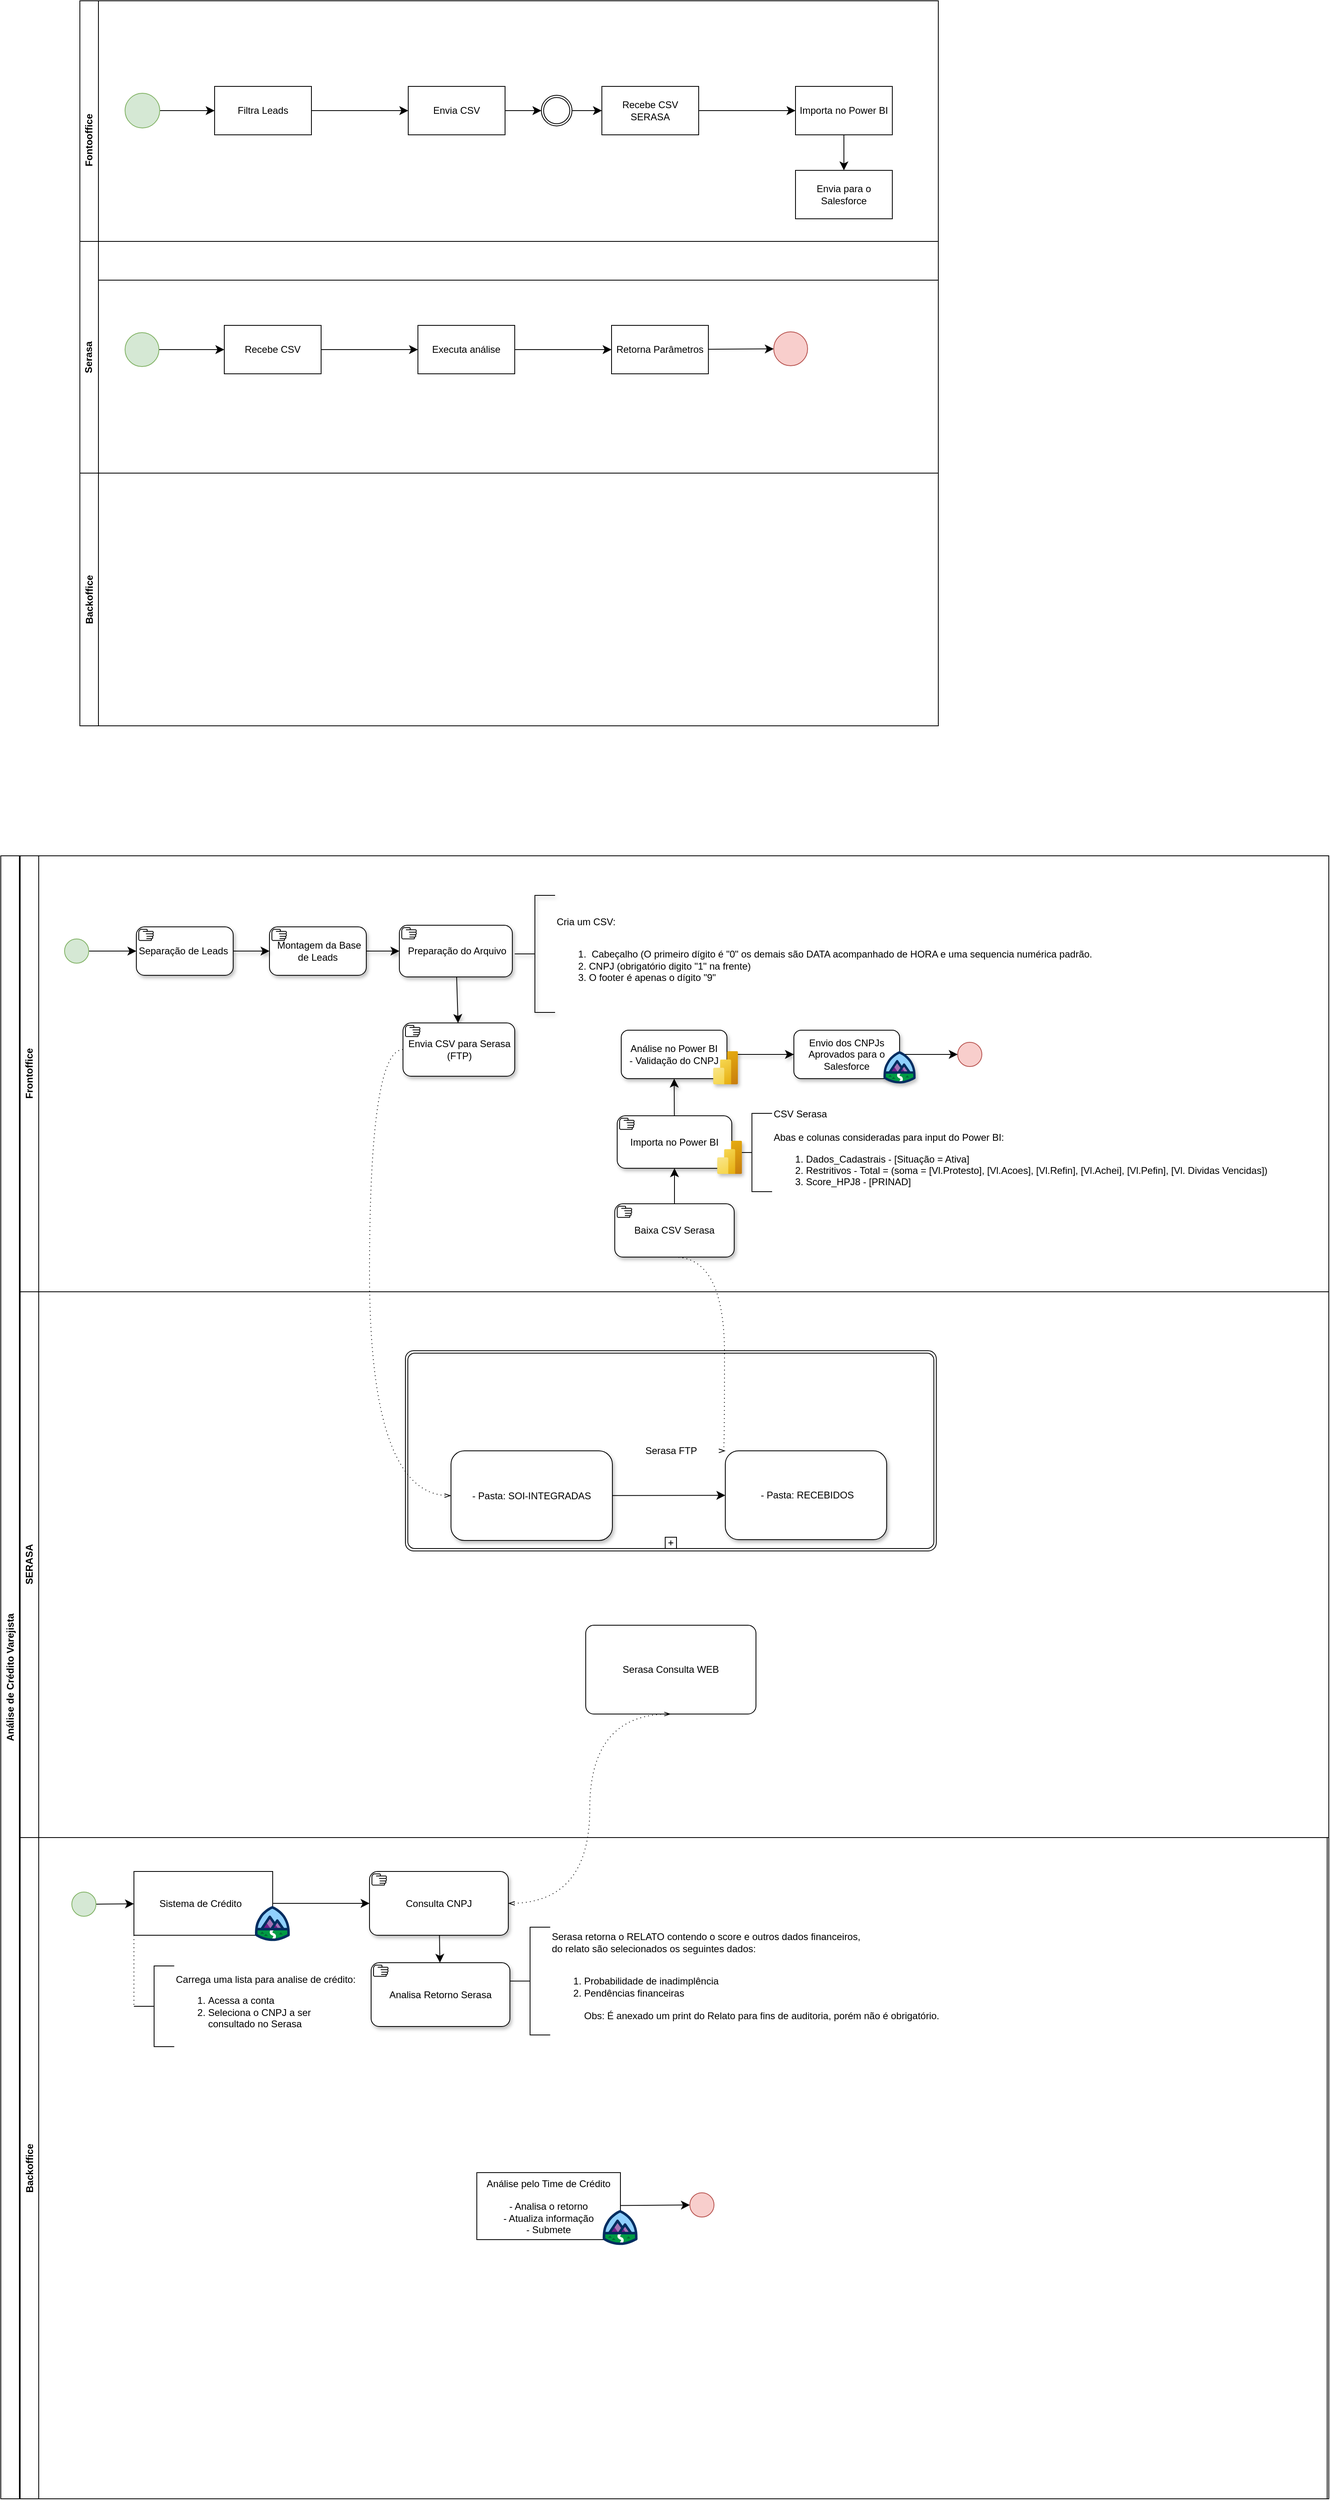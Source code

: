 <mxfile version="24.4.13" type="github">
  <diagram name="Página-1" id="HzU6DnvcWr33lS5XU5_k">
    <mxGraphModel dx="2833" dy="1381" grid="0" gridSize="10" guides="1" tooltips="1" connect="1" arrows="1" fold="1" page="0" pageScale="1" pageWidth="827" pageHeight="1169" math="0" shadow="0">
      <root>
        <mxCell id="0" />
        <mxCell id="1" parent="0" />
        <mxCell id="F1_kbiJudmcKUoZWItg5-99" value="Fontooffice" style="swimlane;horizontal=0;whiteSpace=wrap;html=1;" vertex="1" parent="1">
          <mxGeometry x="-417" y="-90" width="1064" height="346" as="geometry" />
        </mxCell>
        <mxCell id="F1_kbiJudmcKUoZWItg5-100" value="" style="endArrow=classic;html=1;rounded=0;fontSize=12;startSize=8;endSize=8;curved=1;entryX=0;entryY=0.5;entryDx=0;entryDy=0;" edge="1" parent="F1_kbiJudmcKUoZWItg5-99" source="F1_kbiJudmcKUoZWItg5-101" target="F1_kbiJudmcKUoZWItg5-103">
          <mxGeometry width="50" height="50" relative="1" as="geometry">
            <mxPoint x="97" y="138.5" as="sourcePoint" />
            <mxPoint x="222" y="153.5" as="targetPoint" />
          </mxGeometry>
        </mxCell>
        <mxCell id="F1_kbiJudmcKUoZWItg5-101" value="" style="ellipse;whiteSpace=wrap;html=1;aspect=fixed;fillColor=#d5e8d4;strokeColor=#82b366;" vertex="1" parent="F1_kbiJudmcKUoZWItg5-99">
          <mxGeometry x="56" y="114.5" width="43" height="43" as="geometry" />
        </mxCell>
        <mxCell id="F1_kbiJudmcKUoZWItg5-102" value="" style="edgeStyle=none;curved=1;rounded=0;orthogonalLoop=1;jettySize=auto;html=1;fontSize=12;startSize=8;endSize=8;" edge="1" parent="F1_kbiJudmcKUoZWItg5-99" source="F1_kbiJudmcKUoZWItg5-103" target="F1_kbiJudmcKUoZWItg5-105">
          <mxGeometry relative="1" as="geometry" />
        </mxCell>
        <mxCell id="F1_kbiJudmcKUoZWItg5-103" value="Filtra Leads" style="rounded=0;whiteSpace=wrap;html=1;" vertex="1" parent="F1_kbiJudmcKUoZWItg5-99">
          <mxGeometry x="167" y="106" width="120" height="60" as="geometry" />
        </mxCell>
        <mxCell id="F1_kbiJudmcKUoZWItg5-104" value="" style="edgeStyle=none;curved=1;rounded=0;orthogonalLoop=1;jettySize=auto;html=1;fontSize=12;startSize=8;endSize=8;entryX=0;entryY=0.5;entryDx=0;entryDy=0;entryPerimeter=0;" edge="1" parent="F1_kbiJudmcKUoZWItg5-99" source="F1_kbiJudmcKUoZWItg5-105" target="F1_kbiJudmcKUoZWItg5-112">
          <mxGeometry relative="1" as="geometry" />
        </mxCell>
        <mxCell id="F1_kbiJudmcKUoZWItg5-105" value="Envia CSV" style="rounded=0;whiteSpace=wrap;html=1;" vertex="1" parent="F1_kbiJudmcKUoZWItg5-99">
          <mxGeometry x="407" y="106" width="120" height="60" as="geometry" />
        </mxCell>
        <mxCell id="F1_kbiJudmcKUoZWItg5-106" value="" style="edgeStyle=none;curved=1;rounded=0;orthogonalLoop=1;jettySize=auto;html=1;fontSize=12;startSize=8;endSize=8;" edge="1" parent="F1_kbiJudmcKUoZWItg5-99" source="F1_kbiJudmcKUoZWItg5-107" target="F1_kbiJudmcKUoZWItg5-109">
          <mxGeometry relative="1" as="geometry" />
        </mxCell>
        <mxCell id="F1_kbiJudmcKUoZWItg5-107" value="Recebe CSV SERASA" style="rounded=0;whiteSpace=wrap;html=1;" vertex="1" parent="F1_kbiJudmcKUoZWItg5-99">
          <mxGeometry x="647" y="106" width="120" height="60" as="geometry" />
        </mxCell>
        <mxCell id="F1_kbiJudmcKUoZWItg5-108" value="" style="edgeStyle=none;curved=1;rounded=0;orthogonalLoop=1;jettySize=auto;html=1;fontSize=12;startSize=8;endSize=8;" edge="1" parent="F1_kbiJudmcKUoZWItg5-99" source="F1_kbiJudmcKUoZWItg5-109" target="F1_kbiJudmcKUoZWItg5-110">
          <mxGeometry relative="1" as="geometry" />
        </mxCell>
        <mxCell id="F1_kbiJudmcKUoZWItg5-109" value="Importa no Power BI" style="rounded=0;whiteSpace=wrap;html=1;" vertex="1" parent="F1_kbiJudmcKUoZWItg5-99">
          <mxGeometry x="887" y="106" width="120" height="60" as="geometry" />
        </mxCell>
        <mxCell id="F1_kbiJudmcKUoZWItg5-110" value="Envia para o Salesforce" style="rounded=0;whiteSpace=wrap;html=1;" vertex="1" parent="F1_kbiJudmcKUoZWItg5-99">
          <mxGeometry x="887" y="210" width="120" height="60" as="geometry" />
        </mxCell>
        <mxCell id="F1_kbiJudmcKUoZWItg5-111" value="" style="edgeStyle=none;curved=1;rounded=0;orthogonalLoop=1;jettySize=auto;html=1;fontSize=12;startSize=8;endSize=8;" edge="1" parent="F1_kbiJudmcKUoZWItg5-99" source="F1_kbiJudmcKUoZWItg5-112" target="F1_kbiJudmcKUoZWItg5-107">
          <mxGeometry relative="1" as="geometry" />
        </mxCell>
        <mxCell id="F1_kbiJudmcKUoZWItg5-112" value="" style="points=[[0.145,0.145,0],[0.5,0,0],[0.855,0.145,0],[1,0.5,0],[0.855,0.855,0],[0.5,1,0],[0.145,0.855,0],[0,0.5,0]];shape=mxgraph.bpmn.event;html=1;verticalLabelPosition=bottom;labelBackgroundColor=#ffffff;verticalAlign=top;align=center;perimeter=ellipsePerimeter;outlineConnect=0;aspect=fixed;outline=throwing;symbol=general;" vertex="1" parent="F1_kbiJudmcKUoZWItg5-99">
          <mxGeometry x="572" y="117" width="38" height="38" as="geometry" />
        </mxCell>
        <mxCell id="F1_kbiJudmcKUoZWItg5-113" value="Serasa" style="swimlane;horizontal=0;whiteSpace=wrap;html=1;" vertex="1" parent="1">
          <mxGeometry x="-417" y="208" width="1064" height="287" as="geometry" />
        </mxCell>
        <mxCell id="F1_kbiJudmcKUoZWItg5-114" value="" style="edgeStyle=none;curved=1;rounded=0;orthogonalLoop=1;jettySize=auto;html=1;fontSize=12;startSize=8;endSize=8;" edge="1" parent="F1_kbiJudmcKUoZWItg5-113" source="F1_kbiJudmcKUoZWItg5-115" target="F1_kbiJudmcKUoZWItg5-117">
          <mxGeometry relative="1" as="geometry" />
        </mxCell>
        <mxCell id="F1_kbiJudmcKUoZWItg5-115" value="" style="ellipse;whiteSpace=wrap;html=1;aspect=fixed;fillColor=#d5e8d4;strokeColor=#82b366;" vertex="1" parent="F1_kbiJudmcKUoZWItg5-113">
          <mxGeometry x="56" y="113" width="42" height="42" as="geometry" />
        </mxCell>
        <mxCell id="F1_kbiJudmcKUoZWItg5-116" value="" style="edgeStyle=none;curved=1;rounded=0;orthogonalLoop=1;jettySize=auto;html=1;fontSize=12;startSize=8;endSize=8;" edge="1" parent="F1_kbiJudmcKUoZWItg5-113" source="F1_kbiJudmcKUoZWItg5-117" target="F1_kbiJudmcKUoZWItg5-119">
          <mxGeometry relative="1" as="geometry" />
        </mxCell>
        <mxCell id="F1_kbiJudmcKUoZWItg5-117" value="Recebe CSV" style="whiteSpace=wrap;html=1;" vertex="1" parent="F1_kbiJudmcKUoZWItg5-113">
          <mxGeometry x="179" y="104" width="120" height="60" as="geometry" />
        </mxCell>
        <mxCell id="F1_kbiJudmcKUoZWItg5-118" value="" style="edgeStyle=none;curved=1;rounded=0;orthogonalLoop=1;jettySize=auto;html=1;fontSize=12;startSize=8;endSize=8;" edge="1" parent="F1_kbiJudmcKUoZWItg5-113" source="F1_kbiJudmcKUoZWItg5-119" target="F1_kbiJudmcKUoZWItg5-121">
          <mxGeometry relative="1" as="geometry" />
        </mxCell>
        <mxCell id="F1_kbiJudmcKUoZWItg5-119" value="Executa análise" style="whiteSpace=wrap;html=1;" vertex="1" parent="F1_kbiJudmcKUoZWItg5-113">
          <mxGeometry x="419" y="104" width="120" height="60" as="geometry" />
        </mxCell>
        <mxCell id="F1_kbiJudmcKUoZWItg5-120" value="" style="edgeStyle=none;curved=1;rounded=0;orthogonalLoop=1;jettySize=auto;html=1;fontSize=12;startSize=8;endSize=8;" edge="1" parent="F1_kbiJudmcKUoZWItg5-113" source="F1_kbiJudmcKUoZWItg5-121" target="F1_kbiJudmcKUoZWItg5-122">
          <mxGeometry relative="1" as="geometry" />
        </mxCell>
        <mxCell id="F1_kbiJudmcKUoZWItg5-121" value="Retorna Parâmetros" style="whiteSpace=wrap;html=1;" vertex="1" parent="F1_kbiJudmcKUoZWItg5-113">
          <mxGeometry x="659" y="104" width="120" height="60" as="geometry" />
        </mxCell>
        <mxCell id="F1_kbiJudmcKUoZWItg5-122" value="" style="ellipse;whiteSpace=wrap;html=1;fillColor=#f8cecc;strokeColor=#b85450;" vertex="1" parent="F1_kbiJudmcKUoZWItg5-113">
          <mxGeometry x="860" y="112" width="42" height="42" as="geometry" />
        </mxCell>
        <mxCell id="F1_kbiJudmcKUoZWItg5-123" value="Backoffice" style="swimlane;horizontal=0;whiteSpace=wrap;html=1;" vertex="1" parent="1">
          <mxGeometry x="-417" y="495" width="1064" height="313" as="geometry" />
        </mxCell>
        <mxCell id="F1_kbiJudmcKUoZWItg5-124" value="Frontoffice" style="swimlane;horizontal=0;whiteSpace=wrap;html=1;" vertex="1" parent="1">
          <mxGeometry x="-491" y="969" width="1622" height="540" as="geometry" />
        </mxCell>
        <mxCell id="F1_kbiJudmcKUoZWItg5-125" value="Análise de Crédito Varejista" style="swimlane;horizontal=0;whiteSpace=wrap;html=1;strokeWidth=1;gradientColor=none;" vertex="1" parent="1">
          <mxGeometry x="-515" y="969" width="1646" height="2035" as="geometry" />
        </mxCell>
        <mxCell id="F1_kbiJudmcKUoZWItg5-126" value="" style="edgeStyle=none;curved=1;rounded=0;orthogonalLoop=1;jettySize=auto;html=1;fontSize=12;startSize=8;endSize=8;" edge="1" parent="F1_kbiJudmcKUoZWItg5-125" source="F1_kbiJudmcKUoZWItg5-127" target="F1_kbiJudmcKUoZWItg5-133">
          <mxGeometry relative="1" as="geometry" />
        </mxCell>
        <mxCell id="F1_kbiJudmcKUoZWItg5-127" value="" style="ellipse;whiteSpace=wrap;html=1;aspect=fixed;fillColor=#d5e8d4;strokeColor=#82b366;" vertex="1" parent="F1_kbiJudmcKUoZWItg5-125">
          <mxGeometry x="79" y="103" width="30" height="30" as="geometry" />
        </mxCell>
        <mxCell id="F1_kbiJudmcKUoZWItg5-128" value="" style="ellipse;whiteSpace=wrap;html=1;aspect=fixed;fillColor=#f8cecc;strokeColor=#b85450;" vertex="1" parent="F1_kbiJudmcKUoZWItg5-125">
          <mxGeometry x="1186" y="231" width="30" height="30" as="geometry" />
        </mxCell>
        <mxCell id="F1_kbiJudmcKUoZWItg5-129" value="" style="edgeStyle=none;curved=1;rounded=0;orthogonalLoop=1;jettySize=auto;html=1;fontSize=12;startSize=8;endSize=8;shadow=1;" edge="1" parent="F1_kbiJudmcKUoZWItg5-125" source="F1_kbiJudmcKUoZWItg5-137" target="F1_kbiJudmcKUoZWItg5-140">
          <mxGeometry relative="1" as="geometry" />
        </mxCell>
        <mxCell id="F1_kbiJudmcKUoZWItg5-130" value="" style="edgeStyle=none;curved=1;rounded=0;orthogonalLoop=1;jettySize=auto;html=1;fontSize=12;startSize=8;endSize=8;shadow=1;" edge="1" parent="F1_kbiJudmcKUoZWItg5-125" source="F1_kbiJudmcKUoZWItg5-140" target="F1_kbiJudmcKUoZWItg5-143">
          <mxGeometry relative="1" as="geometry" />
        </mxCell>
        <mxCell id="F1_kbiJudmcKUoZWItg5-131" value="" style="edgeStyle=none;curved=1;rounded=0;orthogonalLoop=1;jettySize=auto;html=1;fontSize=12;startSize=8;endSize=8;shadow=1;" edge="1" parent="F1_kbiJudmcKUoZWItg5-125" source="F1_kbiJudmcKUoZWItg5-151" target="F1_kbiJudmcKUoZWItg5-132">
          <mxGeometry relative="1" as="geometry">
            <mxPoint x="579.5" y="148.0" as="sourcePoint" />
            <mxPoint x="596" y="201" as="targetPoint" />
          </mxGeometry>
        </mxCell>
        <mxCell id="F1_kbiJudmcKUoZWItg5-132" value="&lt;div&gt;Envia CSV para Serasa (FTP)&lt;/div&gt;" style="points=[[0.25,0,0],[0.5,0,0],[0.75,0,0],[1,0.25,0],[1,0.5,0],[1,0.75,0],[0.75,1,0],[0.5,1,0],[0.25,1,0],[0,0.75,0],[0,0.5,0],[0,0.25,0]];shape=mxgraph.bpmn.task;whiteSpace=wrap;rectStyle=rounded;size=10;html=1;container=1;expand=0;collapsible=0;taskMarker=manual;shadow=1;" vertex="1" parent="F1_kbiJudmcKUoZWItg5-125">
          <mxGeometry x="498.5" y="207" width="138.5" height="66" as="geometry" />
        </mxCell>
        <mxCell id="F1_kbiJudmcKUoZWItg5-133" value="&lt;div&gt;Separação d&lt;span style=&quot;background-color: initial;&quot;&gt;e Leads&amp;nbsp;&lt;/span&gt;&lt;/div&gt;" style="points=[[0.25,0,0],[0.5,0,0],[0.75,0,0],[1,0.25,0],[1,0.5,0],[1,0.75,0],[0.75,1,0],[0.5,1,0],[0.25,1,0],[0,0.75,0],[0,0.5,0],[0,0.25,0]];shape=mxgraph.bpmn.task;whiteSpace=wrap;rectStyle=rounded;size=10;html=1;container=1;expand=0;collapsible=0;taskMarker=manual;shadow=1;" vertex="1" parent="F1_kbiJudmcKUoZWItg5-125">
          <mxGeometry x="168" y="88" width="120" height="60" as="geometry" />
        </mxCell>
        <mxCell id="F1_kbiJudmcKUoZWItg5-134" value="&amp;nbsp;Montagem da Base de Leads" style="points=[[0.25,0,0],[0.5,0,0],[0.75,0,0],[1,0.25,0],[1,0.5,0],[1,0.75,0],[0.75,1,0],[0.5,1,0],[0.25,1,0],[0,0.75,0],[0,0.5,0],[0,0.25,0]];shape=mxgraph.bpmn.task;whiteSpace=wrap;rectStyle=rounded;size=10;html=1;container=1;expand=0;collapsible=0;taskMarker=manual;shadow=1;" vertex="1" parent="F1_kbiJudmcKUoZWItg5-125">
          <mxGeometry x="333" y="88" width="120" height="60" as="geometry" />
        </mxCell>
        <mxCell id="F1_kbiJudmcKUoZWItg5-135" value="" style="edgeStyle=none;curved=1;rounded=0;orthogonalLoop=1;jettySize=auto;html=1;fontSize=12;startSize=8;endSize=8;shadow=1;entryX=0;entryY=0.5;entryDx=0;entryDy=0;" edge="1" parent="F1_kbiJudmcKUoZWItg5-125" source="F1_kbiJudmcKUoZWItg5-133" target="F1_kbiJudmcKUoZWItg5-134">
          <mxGeometry relative="1" as="geometry">
            <mxPoint x="322" y="118" as="targetPoint" />
          </mxGeometry>
        </mxCell>
        <mxCell id="F1_kbiJudmcKUoZWItg5-136" value="" style="edgeStyle=none;curved=1;rounded=0;orthogonalLoop=1;jettySize=auto;html=1;fontSize=12;startSize=8;endSize=8;shadow=1;" edge="1" parent="F1_kbiJudmcKUoZWItg5-125" source="F1_kbiJudmcKUoZWItg5-134" target="F1_kbiJudmcKUoZWItg5-151">
          <mxGeometry relative="1" as="geometry">
            <mxPoint x="514.0" y="118.0" as="targetPoint" />
          </mxGeometry>
        </mxCell>
        <mxCell id="F1_kbiJudmcKUoZWItg5-138" value="" style="edgeStyle=none;curved=1;rounded=0;orthogonalLoop=1;jettySize=auto;html=1;fontSize=12;startSize=8;endSize=8;" edge="1" parent="F1_kbiJudmcKUoZWItg5-125" source="F1_kbiJudmcKUoZWItg5-143" target="F1_kbiJudmcKUoZWItg5-128">
          <mxGeometry relative="1" as="geometry" />
        </mxCell>
        <mxCell id="F1_kbiJudmcKUoZWItg5-139" value="" style="group;shadow=1;rounded=0;" vertex="1" connectable="0" parent="F1_kbiJudmcKUoZWItg5-125">
          <mxGeometry x="769" y="216" width="144.75" height="67" as="geometry" />
        </mxCell>
        <mxCell id="F1_kbiJudmcKUoZWItg5-140" value="Análise no Power BI&lt;div&gt;- Validação do CNPJ&lt;/div&gt;" style="rounded=1;whiteSpace=wrap;html=1;shadow=1;glass=0;" vertex="1" parent="F1_kbiJudmcKUoZWItg5-139">
          <mxGeometry width="131" height="60" as="geometry" />
        </mxCell>
        <mxCell id="F1_kbiJudmcKUoZWItg5-141" value="" style="image;aspect=fixed;html=1;points=[];align=center;fontSize=12;image=img/lib/azure2/analytics/Power_BI_Embedded.svg;shadow=1;" vertex="1" parent="F1_kbiJudmcKUoZWItg5-139">
          <mxGeometry x="114" y="26" width="30.75" height="41" as="geometry" />
        </mxCell>
        <mxCell id="F1_kbiJudmcKUoZWItg5-142" value="" style="group;shadow=1;" vertex="1" connectable="0" parent="F1_kbiJudmcKUoZWItg5-125">
          <mxGeometry x="983" y="216" width="151" height="66" as="geometry" />
        </mxCell>
        <mxCell id="F1_kbiJudmcKUoZWItg5-143" value="Envio dos CNPJs Aprovados para o Salesforce" style="rounded=1;whiteSpace=wrap;html=1;shadow=1;glass=0;" vertex="1" parent="F1_kbiJudmcKUoZWItg5-142">
          <mxGeometry width="131" height="60" as="geometry" />
        </mxCell>
        <mxCell id="F1_kbiJudmcKUoZWItg5-144" value="" style="verticalLabelPosition=bottom;aspect=fixed;html=1;shape=mxgraph.salesforce.learning;shadow=1;" vertex="1" parent="F1_kbiJudmcKUoZWItg5-142">
          <mxGeometry x="111" y="26" width="40" height="40" as="geometry" />
        </mxCell>
        <mxCell id="F1_kbiJudmcKUoZWItg5-145" value="SERASA" style="swimlane;horizontal=0;whiteSpace=wrap;html=1;" vertex="1" parent="F1_kbiJudmcKUoZWItg5-125">
          <mxGeometry x="24" y="540" width="1622" height="676" as="geometry" />
        </mxCell>
        <mxCell id="F1_kbiJudmcKUoZWItg5-194" value="Serasa FTP" style="points=[[0.25,0,0],[0.5,0,0],[0.75,0,0],[1,0.25,0],[1,0.5,0],[1,0.75,0],[0.75,1,0],[0.5,1,0],[0.25,1,0],[0,0.75,0],[0,0.5,0],[0,0.25,0]];shape=mxgraph.bpmn.task;whiteSpace=wrap;rectStyle=rounded;size=10;html=1;container=1;expand=0;collapsible=0;taskMarker=abstract;bpmnShapeType=transaction;isLoopSub=1;" vertex="1" parent="F1_kbiJudmcKUoZWItg5-145">
          <mxGeometry x="477.5" y="73" width="658" height="248" as="geometry" />
        </mxCell>
        <mxCell id="F1_kbiJudmcKUoZWItg5-146" value="" style="edgeStyle=none;curved=1;rounded=0;orthogonalLoop=1;jettySize=auto;html=1;fontSize=12;startSize=8;endSize=8;" edge="1" parent="F1_kbiJudmcKUoZWItg5-145" source="F1_kbiJudmcKUoZWItg5-147" target="F1_kbiJudmcKUoZWItg5-148">
          <mxGeometry relative="1" as="geometry" />
        </mxCell>
        <mxCell id="F1_kbiJudmcKUoZWItg5-147" value="&amp;nbsp;- Pasta: SOI-INTEGRADAS&amp;nbsp;" style="rounded=1;whiteSpace=wrap;html=1;shadow=1;" vertex="1" parent="F1_kbiJudmcKUoZWItg5-145">
          <mxGeometry x="534" y="197" width="200" height="111" as="geometry" />
        </mxCell>
        <mxCell id="F1_kbiJudmcKUoZWItg5-148" value="&amp;nbsp;- Pasta: RECEBIDOS" style="rounded=1;whiteSpace=wrap;html=1;shadow=1;" vertex="1" parent="F1_kbiJudmcKUoZWItg5-145">
          <mxGeometry x="874" y="197" width="200" height="110" as="geometry" />
        </mxCell>
        <mxCell id="F1_kbiJudmcKUoZWItg5-188" value="Serasa Consulta WEB" style="points=[[0.25,0,0],[0.5,0,0],[0.75,0,0],[1,0.25,0],[1,0.5,0],[1,0.75,0],[0.75,1,0],[0.5,1,0],[0.25,1,0],[0,0.75,0],[0,0.5,0],[0,0.25,0]];shape=mxgraph.bpmn.task;whiteSpace=wrap;rectStyle=rounded;size=10;html=1;container=1;expand=0;collapsible=0;taskMarker=abstract;" vertex="1" parent="F1_kbiJudmcKUoZWItg5-145">
          <mxGeometry x="701" y="413" width="211" height="110" as="geometry" />
        </mxCell>
        <mxCell id="F1_kbiJudmcKUoZWItg5-149" value="Backoffice" style="swimlane;horizontal=0;whiteSpace=wrap;html=1;" vertex="1" parent="F1_kbiJudmcKUoZWItg5-125">
          <mxGeometry x="24" y="1216" width="1620" height="819" as="geometry" />
        </mxCell>
        <mxCell id="F1_kbiJudmcKUoZWItg5-161" style="edgeStyle=none;curved=1;rounded=0;orthogonalLoop=1;jettySize=auto;html=1;fontSize=12;startSize=8;endSize=8;" edge="1" parent="F1_kbiJudmcKUoZWItg5-149" source="F1_kbiJudmcKUoZWItg5-162" target="F1_kbiJudmcKUoZWItg5-165">
          <mxGeometry relative="1" as="geometry" />
        </mxCell>
        <mxCell id="F1_kbiJudmcKUoZWItg5-162" value="" style="ellipse;whiteSpace=wrap;html=1;aspect=fixed;fillColor=#d5e8d4;strokeColor=#82b366;" vertex="1" parent="F1_kbiJudmcKUoZWItg5-149">
          <mxGeometry x="64" y="67.5" width="30" height="30" as="geometry" />
        </mxCell>
        <mxCell id="F1_kbiJudmcKUoZWItg5-164" value="" style="group" vertex="1" connectable="0" parent="F1_kbiJudmcKUoZWItg5-149">
          <mxGeometry x="141" y="42" width="522" height="86.18" as="geometry" />
        </mxCell>
        <mxCell id="F1_kbiJudmcKUoZWItg5-165" value="&lt;div&gt;&amp;nbsp;Sistema de Crédito&amp;nbsp;&amp;nbsp;&lt;span style=&quot;background-color: initial;&quot;&gt;&amp;nbsp;&lt;/span&gt;&lt;/div&gt;" style="rounded=0;whiteSpace=wrap;html=1;shadow=0;glass=0;" vertex="1" parent="F1_kbiJudmcKUoZWItg5-164">
          <mxGeometry width="172" height="79" as="geometry" />
        </mxCell>
        <mxCell id="F1_kbiJudmcKUoZWItg5-166" value="" style="verticalLabelPosition=bottom;aspect=fixed;html=1;shape=mxgraph.salesforce.learning;" vertex="1" parent="F1_kbiJudmcKUoZWItg5-164">
          <mxGeometry x="150" y="42.83" width="43.35" height="43.35" as="geometry" />
        </mxCell>
        <mxCell id="F1_kbiJudmcKUoZWItg5-167" value="" style="group;shadow=1;rounded=1;" vertex="1" connectable="0" parent="F1_kbiJudmcKUoZWItg5-149">
          <mxGeometry x="566" y="415" width="199.35" height="89.68" as="geometry" />
        </mxCell>
        <mxCell id="F1_kbiJudmcKUoZWItg5-168" value="&lt;div&gt;Análise pelo Time de Crédito&lt;br&gt;&lt;br&gt;- Analisa o retorno&lt;br&gt;&lt;/div&gt;&lt;div&gt;- Atualiza informação&lt;br&gt;- Submete&lt;br&gt;&lt;/div&gt;" style="rounded=0;whiteSpace=wrap;html=1;shadow=0;glass=0;" vertex="1" parent="F1_kbiJudmcKUoZWItg5-167">
          <mxGeometry width="178" height="83" as="geometry" />
        </mxCell>
        <mxCell id="F1_kbiJudmcKUoZWItg5-169" style="edgeStyle=none;curved=1;rounded=0;orthogonalLoop=1;jettySize=auto;html=1;entryX=0;entryY=0.5;entryDx=0;entryDy=0;fontSize=12;startSize=8;endSize=8;" edge="1" parent="F1_kbiJudmcKUoZWItg5-167" source="F1_kbiJudmcKUoZWItg5-168" target="F1_kbiJudmcKUoZWItg5-168">
          <mxGeometry relative="1" as="geometry" />
        </mxCell>
        <mxCell id="F1_kbiJudmcKUoZWItg5-170" value="" style="verticalLabelPosition=bottom;aspect=fixed;html=1;shape=mxgraph.salesforce.learning;" vertex="1" parent="F1_kbiJudmcKUoZWItg5-167">
          <mxGeometry x="156" y="46.33" width="43.35" height="43.35" as="geometry" />
        </mxCell>
        <mxCell id="F1_kbiJudmcKUoZWItg5-163" value="" style="ellipse;whiteSpace=wrap;html=1;aspect=fixed;fillColor=#f8cecc;strokeColor=#b85450;" vertex="1" parent="F1_kbiJudmcKUoZWItg5-149">
          <mxGeometry x="830" y="440" width="30" height="30" as="geometry" />
        </mxCell>
        <mxCell id="F1_kbiJudmcKUoZWItg5-172" value="" style="edgeStyle=none;curved=1;rounded=0;orthogonalLoop=1;jettySize=auto;html=1;fontSize=12;startSize=8;endSize=8;" edge="1" parent="F1_kbiJudmcKUoZWItg5-149" source="F1_kbiJudmcKUoZWItg5-168" target="F1_kbiJudmcKUoZWItg5-163">
          <mxGeometry relative="1" as="geometry" />
        </mxCell>
        <mxCell id="F1_kbiJudmcKUoZWItg5-179" value="Carrega uma lista para analise de crédito:&lt;div&gt;&lt;ol&gt;&lt;li&gt;&lt;span style=&quot;background-color: initial; text-align: center; text-wrap: wrap;&quot;&gt;Acessa a conta&amp;nbsp;&lt;/span&gt;&lt;/li&gt;&lt;li&gt;&lt;span style=&quot;background-color: initial; text-align: center; text-wrap: wrap;&quot;&gt;Seleciona o CNPJ a ser consultado no Serasa&amp;nbsp;&lt;/span&gt;&lt;span style=&quot;background-color: initial; text-align: center; text-wrap: wrap;&quot;&gt;&amp;nbsp;&lt;/span&gt;&lt;/li&gt;&lt;/ol&gt;&lt;/div&gt;" style="html=1;shape=mxgraph.flowchart.annotation_2;align=left;labelPosition=right;" vertex="1" parent="F1_kbiJudmcKUoZWItg5-149">
          <mxGeometry x="141" y="159" width="50" height="100" as="geometry" />
        </mxCell>
        <mxCell id="F1_kbiJudmcKUoZWItg5-183" value="" style="edgeStyle=elbowEdgeStyle;fontSize=12;html=1;endFill=0;startFill=0;endSize=6;startSize=6;dashed=1;dashPattern=1 4;endArrow=none;startArrow=none;rounded=0;curved=1;exitX=0;exitY=1;exitDx=0;exitDy=0;entryX=0;entryY=0.5;entryDx=0;entryDy=0;entryPerimeter=0;" edge="1" parent="F1_kbiJudmcKUoZWItg5-149" source="F1_kbiJudmcKUoZWItg5-165" target="F1_kbiJudmcKUoZWItg5-179">
          <mxGeometry width="160" relative="1" as="geometry">
            <mxPoint x="130" y="202" as="sourcePoint" />
            <mxPoint x="222" y="217" as="targetPoint" />
            <Array as="points" />
          </mxGeometry>
        </mxCell>
        <mxCell id="F1_kbiJudmcKUoZWItg5-196" value="" style="edgeStyle=none;curved=1;rounded=0;orthogonalLoop=1;jettySize=auto;html=1;fontSize=12;startSize=8;endSize=8;" edge="1" parent="F1_kbiJudmcKUoZWItg5-149" source="F1_kbiJudmcKUoZWItg5-189" target="F1_kbiJudmcKUoZWItg5-195">
          <mxGeometry relative="1" as="geometry" />
        </mxCell>
        <mxCell id="F1_kbiJudmcKUoZWItg5-189" value="&lt;div&gt;Consulta CNPJ&lt;/div&gt;" style="points=[[0.25,0,0],[0.5,0,0],[0.75,0,0],[1,0.25,0],[1,0.5,0],[1,0.75,0],[0.75,1,0],[0.5,1,0],[0.25,1,0],[0,0.75,0],[0,0.5,0],[0,0.25,0]];shape=mxgraph.bpmn.task;whiteSpace=wrap;rectStyle=rounded;size=10;html=1;container=1;expand=0;collapsible=0;taskMarker=manual;shadow=1;" vertex="1" parent="F1_kbiJudmcKUoZWItg5-149">
          <mxGeometry x="433" y="42" width="172" height="79" as="geometry" />
        </mxCell>
        <mxCell id="F1_kbiJudmcKUoZWItg5-190" value="" style="edgeStyle=none;curved=1;rounded=0;orthogonalLoop=1;jettySize=auto;html=1;fontSize=12;startSize=8;endSize=8;" edge="1" parent="F1_kbiJudmcKUoZWItg5-149" source="F1_kbiJudmcKUoZWItg5-165" target="F1_kbiJudmcKUoZWItg5-189">
          <mxGeometry relative="1" as="geometry" />
        </mxCell>
        <mxCell id="F1_kbiJudmcKUoZWItg5-193" value="Serasa retorna o RELATO contendo o score e outros dados financeiros,&amp;nbsp;&lt;div&gt;do relato são selecionados os seguintes dados:&lt;div&gt;&lt;br&gt;&lt;/div&gt;&lt;div&gt;&lt;ol&gt;&lt;li&gt;Probabilidade de inadimplência&lt;/li&gt;&lt;li&gt;Pendências financeiras&lt;br&gt;&lt;br&gt;Obs: É anexado um print do Relato para fins de auditoria, porém não é obrigatório.&lt;/li&gt;&lt;/ol&gt;&lt;/div&gt;&lt;/div&gt;" style="html=1;shape=mxgraph.flowchart.annotation_2;align=left;labelPosition=right;" vertex="1" parent="F1_kbiJudmcKUoZWItg5-149">
          <mxGeometry x="607" y="111" width="50" height="133.5" as="geometry" />
        </mxCell>
        <mxCell id="F1_kbiJudmcKUoZWItg5-195" value="Analisa Retorno Serasa" style="points=[[0.25,0,0],[0.5,0,0],[0.75,0,0],[1,0.25,0],[1,0.5,0],[1,0.75,0],[0.75,1,0],[0.5,1,0],[0.25,1,0],[0,0.75,0],[0,0.5,0],[0,0.25,0]];shape=mxgraph.bpmn.task;whiteSpace=wrap;rectStyle=rounded;size=10;html=1;container=1;expand=0;collapsible=0;taskMarker=manual;shadow=1;" vertex="1" parent="F1_kbiJudmcKUoZWItg5-149">
          <mxGeometry x="435" y="155" width="172" height="79" as="geometry" />
        </mxCell>
        <mxCell id="F1_kbiJudmcKUoZWItg5-150" value="Cria um CSV:&lt;div&gt;&lt;br&gt;&lt;/div&gt;&lt;div&gt;&lt;ol&gt;&lt;li&gt;&amp;nbsp;Cabeçalho (O primeiro dígito é &quot;0&quot; os demais&amp;nbsp;&lt;span style=&quot;background-color: initial;&quot;&gt;são DATA acompanhado de HORA e uma sequencia numérica padrão.&lt;/span&gt;&lt;/li&gt;&lt;li&gt;CNPJ (obrigatório digito &quot;1&quot; na frente)&lt;/li&gt;&lt;li&gt;O footer é apenas o dígito &quot;9&quot;&lt;/li&gt;&lt;/ol&gt;&lt;/div&gt;" style="html=1;shape=mxgraph.flowchart.annotation_2;align=left;labelPosition=right;shadow=1;" vertex="1" parent="F1_kbiJudmcKUoZWItg5-125">
          <mxGeometry x="637" y="49" width="50" height="145" as="geometry" />
        </mxCell>
        <mxCell id="F1_kbiJudmcKUoZWItg5-151" value="&amp;nbsp;Preparação do Arquivo" style="points=[[0.25,0,0],[0.5,0,0],[0.75,0,0],[1,0.25,0],[1,0.5,0],[1,0.75,0],[0.75,1,0],[0.5,1,0],[0.25,1,0],[0,0.75,0],[0,0.5,0],[0,0.25,0]];shape=mxgraph.bpmn.task;whiteSpace=wrap;rectStyle=rounded;size=10;html=1;container=1;expand=0;collapsible=0;taskMarker=manual;shadow=1;" vertex="1" parent="F1_kbiJudmcKUoZWItg5-125">
          <mxGeometry x="494" y="86" width="140" height="64" as="geometry" />
        </mxCell>
        <mxCell id="F1_kbiJudmcKUoZWItg5-152" value="" style="edgeStyle=elbowEdgeStyle;fontSize=12;html=1;endFill=0;startFill=0;endSize=6;startSize=6;dashed=1;dashPattern=1 4;endArrow=openThin;startArrow=none;rounded=0;curved=1;entryX=0;entryY=0.5;entryDx=0;entryDy=0;elbow=horizontal;" edge="1" parent="F1_kbiJudmcKUoZWItg5-125" source="F1_kbiJudmcKUoZWItg5-132" target="F1_kbiJudmcKUoZWItg5-147">
          <mxGeometry width="160" relative="1" as="geometry">
            <mxPoint x="539" y="639.5" as="sourcePoint" />
            <mxPoint x="652" y="712" as="targetPoint" />
            <Array as="points">
              <mxPoint x="457" y="512" />
            </Array>
          </mxGeometry>
        </mxCell>
        <mxCell id="F1_kbiJudmcKUoZWItg5-154" value="" style="edgeStyle=none;curved=1;rounded=0;orthogonalLoop=1;jettySize=auto;html=1;fontSize=12;startSize=8;endSize=8;exitX=0.5;exitY=0;exitDx=0;exitDy=0;exitPerimeter=0;" edge="1" parent="F1_kbiJudmcKUoZWItg5-125" source="F1_kbiJudmcKUoZWItg5-155" target="F1_kbiJudmcKUoZWItg5-137">
          <mxGeometry relative="1" as="geometry">
            <mxPoint x="832.412" y="506" as="sourcePoint" />
          </mxGeometry>
        </mxCell>
        <mxCell id="F1_kbiJudmcKUoZWItg5-155" value="Baixa CSV&amp;nbsp;&lt;span style=&quot;background-color: initial;&quot;&gt;Serasa&lt;/span&gt;" style="points=[[0.25,0,0],[0.5,0,0],[0.75,0,0],[1,0.25,0],[1,0.5,0],[1,0.75,0],[0.75,1,0],[0.5,1,0],[0.25,1,0],[0,0.75,0],[0,0.5,0],[0,0.25,0]];shape=mxgraph.bpmn.task;whiteSpace=wrap;rectStyle=rounded;size=10;html=1;container=1;expand=0;collapsible=0;taskMarker=manual;shadow=1;" vertex="1" parent="F1_kbiJudmcKUoZWItg5-125">
          <mxGeometry x="761" y="431" width="148" height="66" as="geometry" />
        </mxCell>
        <mxCell id="F1_kbiJudmcKUoZWItg5-156" value="" style="edgeStyle=elbowEdgeStyle;fontSize=12;html=1;endFill=0;startFill=0;endSize=6;startSize=6;dashed=1;dashPattern=1 4;endArrow=openThin;startArrow=none;rounded=0;curved=1;exitX=0.5;exitY=1;exitDx=0;exitDy=0;entryX=0;entryY=0;entryDx=0;entryDy=0;" edge="1" parent="F1_kbiJudmcKUoZWItg5-125" source="F1_kbiJudmcKUoZWItg5-155" target="F1_kbiJudmcKUoZWItg5-148">
          <mxGeometry width="160" relative="1" as="geometry">
            <mxPoint x="647" y="490" as="sourcePoint" />
            <mxPoint x="807" y="490" as="targetPoint" />
            <Array as="points">
              <mxPoint x="897" y="606" />
            </Array>
          </mxGeometry>
        </mxCell>
        <mxCell id="F1_kbiJudmcKUoZWItg5-157" style="edgeStyle=none;curved=1;rounded=0;orthogonalLoop=1;jettySize=auto;html=1;exitX=0;exitY=0;exitDx=0;exitDy=0;fontSize=12;startSize=8;endSize=8;" edge="1" parent="F1_kbiJudmcKUoZWItg5-125" source="F1_kbiJudmcKUoZWItg5-128" target="F1_kbiJudmcKUoZWItg5-128">
          <mxGeometry relative="1" as="geometry" />
        </mxCell>
        <mxCell id="F1_kbiJudmcKUoZWItg5-158" value="&lt;div&gt;&lt;br&gt;&lt;/div&gt;&lt;div&gt;&lt;br&gt;&lt;/div&gt;CSV Serasa&lt;div&gt;&lt;br&gt;Abas e colunas consideradas para input do Power BI:&lt;div&gt;&lt;ol&gt;&lt;li&gt;Dados_Cadastrais - [Situação = Ativa]&lt;/li&gt;&lt;li&gt;Restritivos - Total = (soma = [&lt;span dir=&quot;ltr&quot; class=&quot;ui-provider a b c d e f g h i j k l m n o p q r s t u v w x y z ab ac ae af ag ah ai aj ak&quot;&gt;Vl.Protesto], [Vl.Acoes], [Vl.Refin], [Vl.Achei], [Vl.Pefin], [Vl. Dividas Vencidas])&lt;/span&gt;&lt;/li&gt;&lt;li&gt;Score_HPJ8 - [PRINAD]&lt;/li&gt;&lt;/ol&gt;&lt;br&gt;&lt;div&gt;&lt;br&gt;&lt;/div&gt;&lt;/div&gt;&lt;/div&gt;" style="html=1;shape=mxgraph.flowchart.annotation_2;align=left;labelPosition=right;strokeWidth=1;perimeterSpacing=0;" vertex="1" parent="F1_kbiJudmcKUoZWItg5-125">
          <mxGeometry x="906" y="319" width="50" height="97" as="geometry" />
        </mxCell>
        <mxCell id="F1_kbiJudmcKUoZWItg5-178" value="" style="group" vertex="1" connectable="0" parent="F1_kbiJudmcKUoZWItg5-125">
          <mxGeometry x="764" y="322" width="154.75" height="72" as="geometry" />
        </mxCell>
        <mxCell id="F1_kbiJudmcKUoZWItg5-137" value="Importa no Power BI" style="points=[[0.25,0,0],[0.5,0,0],[0.75,0,0],[1,0.25,0],[1,0.5,0],[1,0.75,0],[0.75,1,0],[0.5,1,0],[0.25,1,0],[0,0.75,0],[0,0.5,0],[0,0.25,0]];shape=mxgraph.bpmn.task;whiteSpace=wrap;rectStyle=rounded;size=10;html=1;container=0;expand=0;collapsible=0;taskMarker=manual;shadow=1;" vertex="1" parent="F1_kbiJudmcKUoZWItg5-178">
          <mxGeometry width="142" height="65" as="geometry" />
        </mxCell>
        <mxCell id="F1_kbiJudmcKUoZWItg5-175" value="" style="image;aspect=fixed;html=1;points=[];align=center;fontSize=12;image=img/lib/azure2/analytics/Power_BI_Embedded.svg;shadow=1;container=0;" vertex="1" parent="F1_kbiJudmcKUoZWItg5-178">
          <mxGeometry x="124" y="31" width="30.75" height="41" as="geometry" />
        </mxCell>
        <mxCell id="F1_kbiJudmcKUoZWItg5-186" style="edgeStyle=none;curved=1;rounded=0;orthogonalLoop=1;jettySize=auto;html=1;exitX=1;exitY=1;exitDx=0;exitDy=0;exitPerimeter=0;fontSize=12;startSize=8;endSize=8;" edge="1" parent="F1_kbiJudmcKUoZWItg5-125" source="F1_kbiJudmcKUoZWItg5-158" target="F1_kbiJudmcKUoZWItg5-158">
          <mxGeometry relative="1" as="geometry" />
        </mxCell>
        <mxCell id="F1_kbiJudmcKUoZWItg5-192" value="" style="edgeStyle=elbowEdgeStyle;fontSize=12;html=1;endFill=0;startFill=0;endSize=6;startSize=6;dashed=1;dashPattern=1 4;endArrow=openThin;startArrow=openThin;rounded=0;curved=1;entryX=1;entryY=0.5;entryDx=0;entryDy=0;entryPerimeter=0;exitX=0.5;exitY=1;exitDx=0;exitDy=0;exitPerimeter=0;" edge="1" parent="F1_kbiJudmcKUoZWItg5-125" source="F1_kbiJudmcKUoZWItg5-188" target="F1_kbiJudmcKUoZWItg5-189">
          <mxGeometry width="160" relative="1" as="geometry">
            <mxPoint x="628" y="1150" as="sourcePoint" />
            <mxPoint x="788" y="1150" as="targetPoint" />
          </mxGeometry>
        </mxCell>
      </root>
    </mxGraphModel>
  </diagram>
</mxfile>
